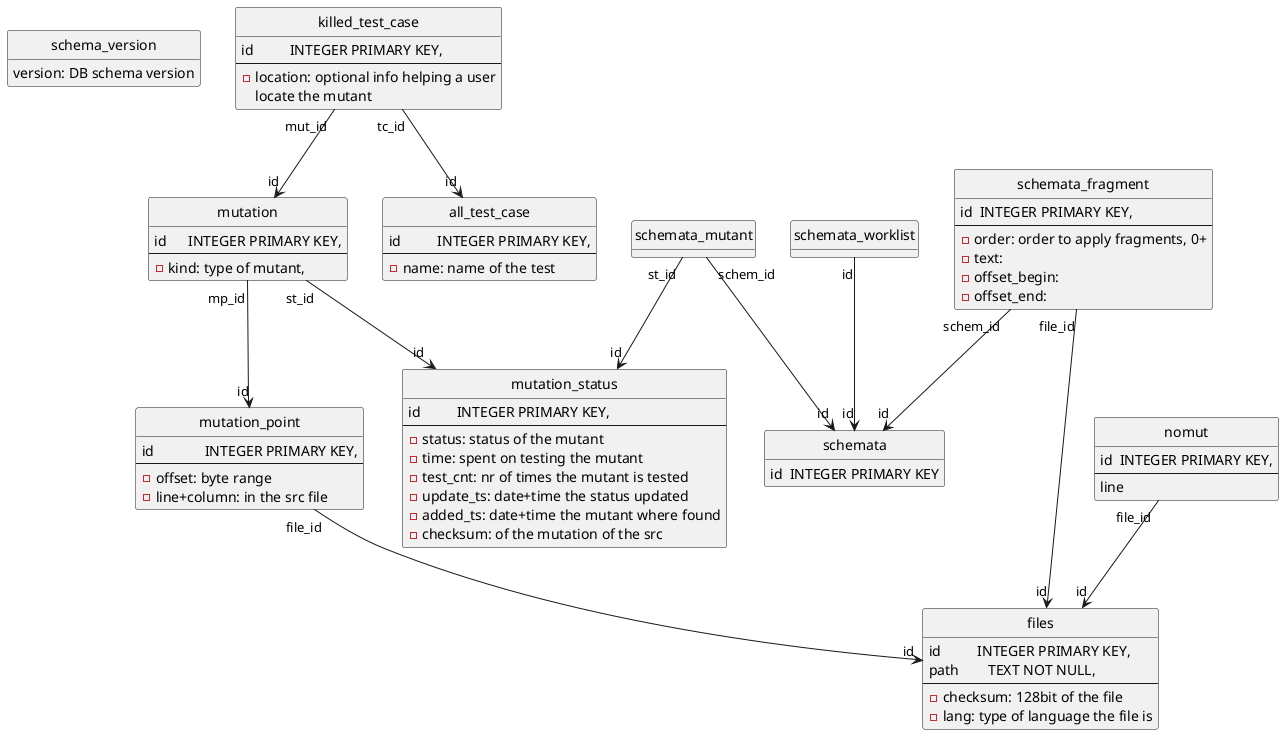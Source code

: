 @startuml
hide circle
hide methods

class schema_version {
version: DB schema version
}

class killed_test_case {
    id          INTEGER PRIMARY KEY,
---
- location: optional info helping a user
locate the mutant
}
killed_test_case "mut_id" --> "id" mutation
killed_test_case "tc_id" --> "id" all_test_case

class all_test_case {
    id          INTEGER PRIMARY KEY,
---
- name: name of the test
}

class mutation_status {
    id          INTEGER PRIMARY KEY,
---
- status: status of the mutant
- time: spent on testing the mutant
- test_cnt: nr of times the mutant is tested
- update_ts: date+time the status updated
- added_ts: date+time the mutant where found
- checksum: of the mutation of the src
}

class mutation {
    id      INTEGER PRIMARY KEY,
---
- kind: type of mutant,
}
mutation "mp_id" --> "id" mutation_point
mutation "st_id" --> "id" mutation_status

class mutation_point {
    id              INTEGER PRIMARY KEY,
---
- offset: byte range
- line+column: in the src file
}
mutation_point "file_id" --> "id" files

class nomut {
id  INTEGER PRIMARY KEY,
---
line
}
nomut "file_id" --> "id" files

class files {
    id          INTEGER PRIMARY KEY,
    path        TEXT NOT NULL,
---
- checksum: 128bit of the file
- lang: type of language the file is
}

class schemata {
    id  INTEGER PRIMARY KEY
}

class schemata_fragment {
    id  INTEGER PRIMARY KEY,
---
- order: order to apply fragments, 0+
- text:
- offset_begin:
- offset_end:
}
schemata_fragment "schem_id" --> "id" schemata
schemata_fragment "file_id" --> "id" files

class schemata_mutant {
}
schemata_mutant "schem_id" --> "id" schemata
schemata_mutant "st_id" --> "id" mutation_status

class schemata_worklist {
}
schemata_worklist "id" --> "id" schemata

@enduml
